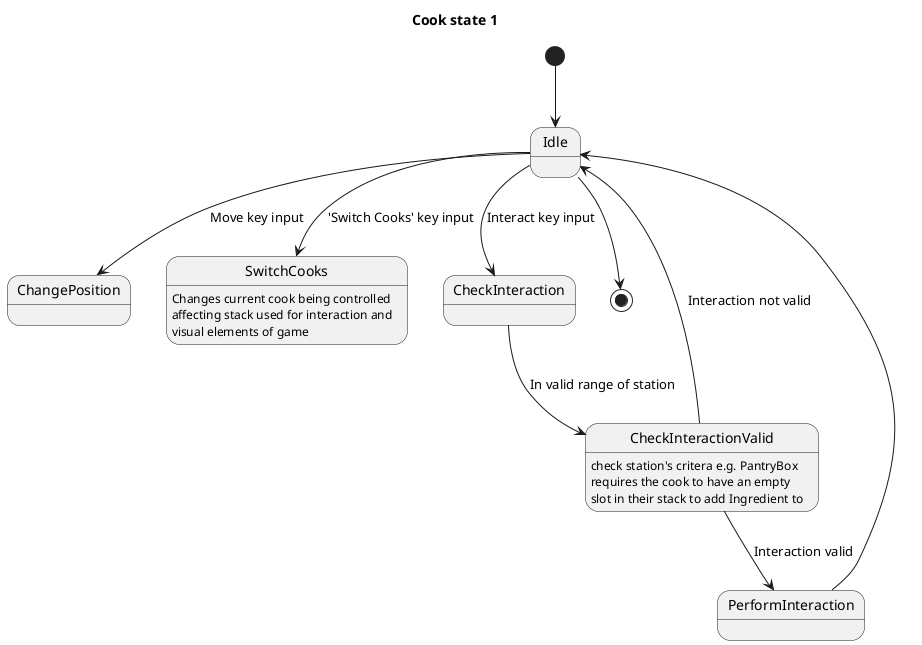 @startuml
title Cook state 1
[*] --> Idle

Idle --> ChangePosition : Move key input

Idle --> SwitchCooks : 'Switch Cooks' key input
SwitchCooks : Changes current cook being controlled\naffecting stack used for interaction and\nvisual elements of game


Idle --> CheckInteraction : Interact key input
CheckInteraction --> CheckInteractionValid : In valid range of station
CheckInteractionValid --> Idle : Interaction not valid
CheckInteractionValid : check station's critera e.g. PantryBox\nrequires the cook to have an empty \nslot in their stack to add Ingredient to
CheckInteractionValid --> PerformInteraction : Interaction valid
PerformInteraction --> Idle

Idle --> [*]
@enduml
